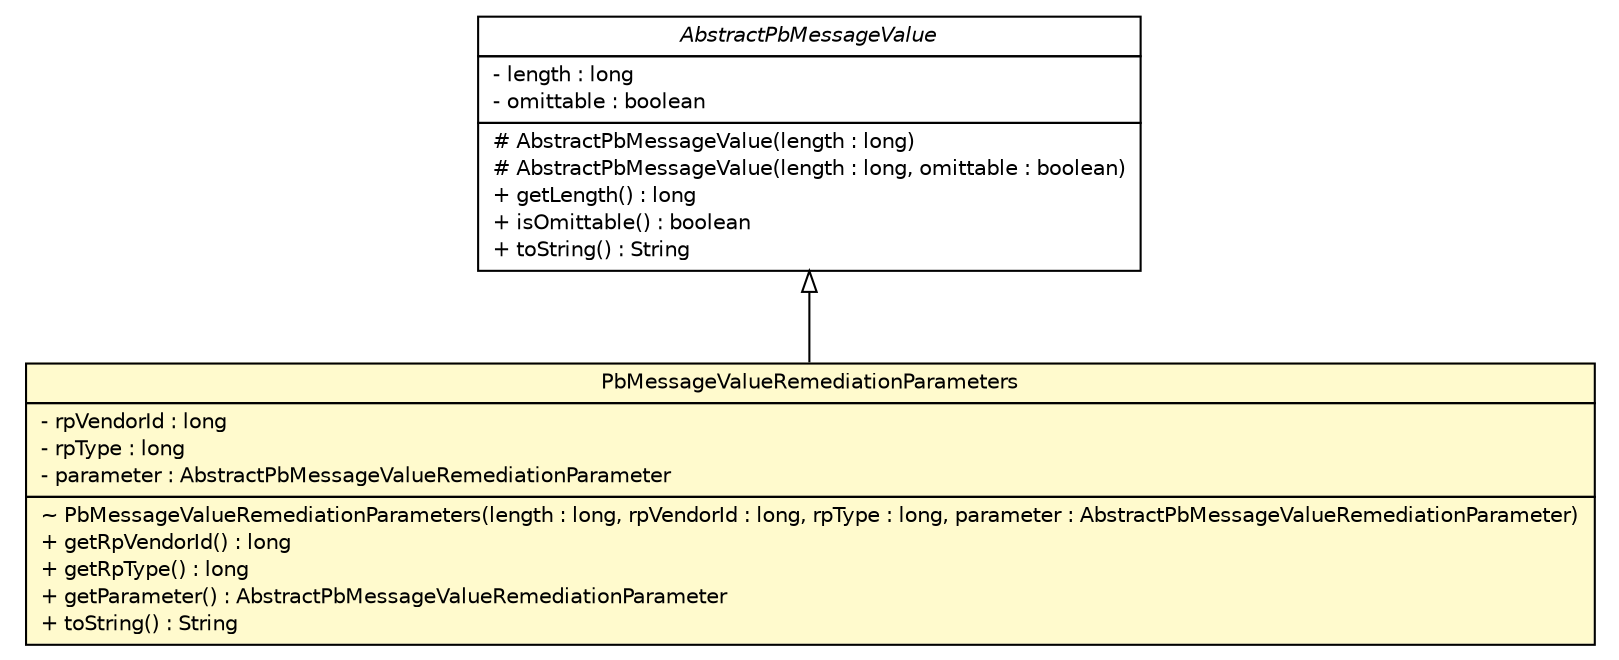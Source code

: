 #!/usr/local/bin/dot
#
# Class diagram 
# Generated by UMLGraph version R5_6 (http://www.umlgraph.org/)
#

digraph G {
	edge [fontname="Helvetica",fontsize=10,labelfontname="Helvetica",labelfontsize=10];
	node [fontname="Helvetica",fontsize=10,shape=plaintext];
	nodesep=0.25;
	ranksep=0.5;
	// org.ietf.nea.pb.message.AbstractPbMessageValue
	c129443 [label=<<table title="org.ietf.nea.pb.message.AbstractPbMessageValue" border="0" cellborder="1" cellspacing="0" cellpadding="2" port="p" href="./AbstractPbMessageValue.html">
		<tr><td><table border="0" cellspacing="0" cellpadding="1">
<tr><td align="center" balign="center"><font face="Helvetica-Oblique"> AbstractPbMessageValue </font></td></tr>
		</table></td></tr>
		<tr><td><table border="0" cellspacing="0" cellpadding="1">
<tr><td align="left" balign="left"> - length : long </td></tr>
<tr><td align="left" balign="left"> - omittable : boolean </td></tr>
		</table></td></tr>
		<tr><td><table border="0" cellspacing="0" cellpadding="1">
<tr><td align="left" balign="left"> # AbstractPbMessageValue(length : long) </td></tr>
<tr><td align="left" balign="left"> # AbstractPbMessageValue(length : long, omittable : boolean) </td></tr>
<tr><td align="left" balign="left"> + getLength() : long </td></tr>
<tr><td align="left" balign="left"> + isOmittable() : boolean </td></tr>
<tr><td align="left" balign="left"> + toString() : String </td></tr>
		</table></td></tr>
		</table>>, URL="./AbstractPbMessageValue.html", fontname="Helvetica", fontcolor="black", fontsize=10.0];
	// org.ietf.nea.pb.message.PbMessageValueRemediationParameters
	c129446 [label=<<table title="org.ietf.nea.pb.message.PbMessageValueRemediationParameters" border="0" cellborder="1" cellspacing="0" cellpadding="2" port="p" bgcolor="lemonChiffon" href="./PbMessageValueRemediationParameters.html">
		<tr><td><table border="0" cellspacing="0" cellpadding="1">
<tr><td align="center" balign="center"> PbMessageValueRemediationParameters </td></tr>
		</table></td></tr>
		<tr><td><table border="0" cellspacing="0" cellpadding="1">
<tr><td align="left" balign="left"> - rpVendorId : long </td></tr>
<tr><td align="left" balign="left"> - rpType : long </td></tr>
<tr><td align="left" balign="left"> - parameter : AbstractPbMessageValueRemediationParameter </td></tr>
		</table></td></tr>
		<tr><td><table border="0" cellspacing="0" cellpadding="1">
<tr><td align="left" balign="left"> ~ PbMessageValueRemediationParameters(length : long, rpVendorId : long, rpType : long, parameter : AbstractPbMessageValueRemediationParameter) </td></tr>
<tr><td align="left" balign="left"> + getRpVendorId() : long </td></tr>
<tr><td align="left" balign="left"> + getRpType() : long </td></tr>
<tr><td align="left" balign="left"> + getParameter() : AbstractPbMessageValueRemediationParameter </td></tr>
<tr><td align="left" balign="left"> + toString() : String </td></tr>
		</table></td></tr>
		</table>>, URL="./PbMessageValueRemediationParameters.html", fontname="Helvetica", fontcolor="black", fontsize=10.0];
	//org.ietf.nea.pb.message.PbMessageValueRemediationParameters extends org.ietf.nea.pb.message.AbstractPbMessageValue
	c129443:p -> c129446:p [dir=back,arrowtail=empty];
}

